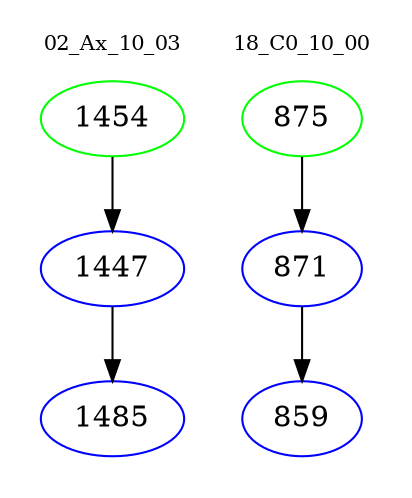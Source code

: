 digraph{
subgraph cluster_0 {
color = white
label = "02_Ax_10_03";
fontsize=10;
T0_1454 [label="1454", color="green"]
T0_1454 -> T0_1447 [color="black"]
T0_1447 [label="1447", color="blue"]
T0_1447 -> T0_1485 [color="black"]
T0_1485 [label="1485", color="blue"]
}
subgraph cluster_1 {
color = white
label = "18_C0_10_00";
fontsize=10;
T1_875 [label="875", color="green"]
T1_875 -> T1_871 [color="black"]
T1_871 [label="871", color="blue"]
T1_871 -> T1_859 [color="black"]
T1_859 [label="859", color="blue"]
}
}

